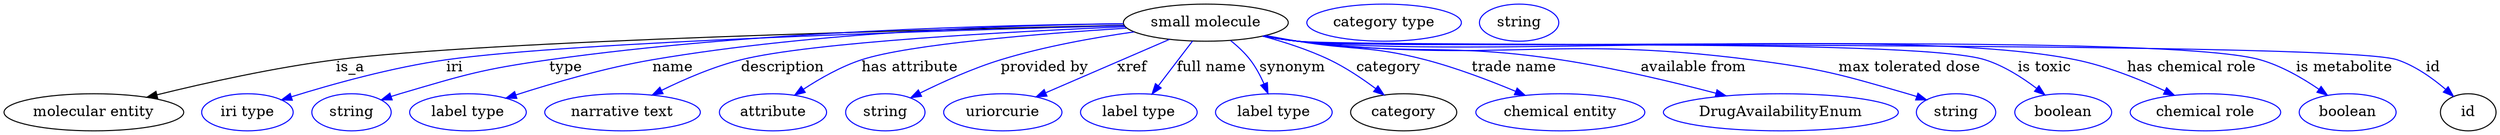 digraph {
	graph [bb="0,0,2414.1,123"];
	node [label="\N"];
	"small molecule"	[height=0.5,
		label="small molecule",
		pos="1164.1,105",
		width=2.2206];
	"molecular entity"	[height=0.5,
		pos="87.092,18",
		width=2.4192];
	"small molecule" -> "molecular entity"	[label=is_a,
		lp="336.09,61.5",
		pos="e,138.47,32.54 1084.7,102.41 904.39,98.504 468.06,87.43 322.09,69 262.4,61.464 195.37,46.547 148.22,34.959"];
	iri	[color=blue,
		height=0.5,
		label="iri type",
		pos="236.09,18",
		width=1.2277];
	"small molecule" -> iri	[color=blue,
		label=iri,
		lp="437.09,61.5",
		pos="e,269.1,29.996 1085.1,102.09 922.24,97.854 553.77,86.612 429.09,69 376.55,61.578 317.73,45.115 278.99,33.101",
		style=solid];
	type	[color=blue,
		height=0.5,
		label=string,
		pos="337.09,18",
		width=1.0652];
	"small molecule" -> type	[color=blue,
		label=type,
		lp="544.09,61.5",
		pos="e,365.74,29.989 1084.1,103.95 963.13,102.9 726.7,97.013 528.09,69 463.08,59.83 447.08,54.534 384.09,36 381.19,35.146 378.2,34.209 \
375.22,33.227",
		style=solid];
	name	[color=blue,
		height=0.5,
		label="label type",
		pos="450.09,18",
		width=1.5707];
	"small molecule" -> name	[color=blue,
		label=name,
		lp="648.09,61.5",
		pos="e,486.74,31.722 1084,103.96 978.72,102.72 788.26,96.415 628.09,69 582.54,61.204 531.93,46.363 496.36,34.867",
		style=solid];
	description	[color=blue,
		height=0.5,
		label="narrative text",
		pos="600.09,18",
		width=2.0943];
	"small molecule" -> description	[color=blue,
		label=description,
		lp="753.59,61.5",
		pos="e,628.39,34.759 1085.7,101.11 975.67,96.508 781.44,86.234 713.09,69 686.82,62.375 658.96,50.115 637.48,39.394",
		style=solid];
	"has attribute"	[color=blue,
		height=0.5,
		label=attribute,
		pos="745.09,18",
		width=1.4443];
	"small molecule" -> "has attribute"	[color=blue,
		label="has attribute",
		lp="877.09,61.5",
		pos="e,765.88,34.67 1087.4,99.747 1004,94.45 876.26,84.202 830.09,69 810.38,62.51 790.28,50.957 774.58,40.59",
		style=solid];
	"provided by"	[color=blue,
		height=0.5,
		label=string,
		pos="853.09,18",
		width=1.0652];
	"small molecule" -> "provided by"	[color=blue,
		label="provided by",
		lp="1007.6,61.5",
		pos="e,877.77,32.139 1094.5,96.031 1055.8,90.546 1007.2,81.883 965.09,69 937.95,60.695 908.72,47.485 886.92,36.729",
		style=solid];
	xref	[color=blue,
		height=0.5,
		label=uriorcurie,
		pos="967.09,18",
		width=1.5887];
	"small molecule" -> xref	[color=blue,
		label=xref,
		lp="1092.6,61.5",
		pos="e,999.4,32.938 1128.9,88.804 1095.3,74.312 1044.7,52.477 1009,37.094",
		style=solid];
	"full name"	[color=blue,
		height=0.5,
		label="label type",
		pos="1099.1,18",
		width=1.5707];
	"small molecule" -> "full name"	[color=blue,
		label="full name",
		lp="1169.6,61.5",
		pos="e,1111.9,35.758 1151.3,87.207 1141.8,74.866 1128.8,57.894 1118.2,43.967",
		style=solid];
	synonym	[color=blue,
		height=0.5,
		label="label type",
		pos="1230.1,18",
		width=1.5707];
	"small molecule" -> synonym	[color=blue,
		label=synonym,
		lp="1248.1,61.5",
		pos="e,1224.4,36.279 1188.2,87.573 1194.9,82.206 1201.8,75.847 1207.1,69 1212.5,62.02 1217,53.563 1220.5,45.606",
		style=solid];
	category	[height=0.5,
		pos="1356.1,18",
		width=1.4263];
	"small molecule" -> category	[color=blue,
		label=category,
		lp="1341.6,61.5",
		pos="e,1337,34.841 1219.2,91.919 1240.1,86.323 1263.7,78.723 1284.1,69 1299.9,61.471 1316,50.634 1328.9,40.973",
		style=solid];
	"trade name"	[color=blue,
		height=0.5,
		label="chemical entity",
		pos="1507.1,18",
		width=2.2748];
	"small molecule" -> "trade name"	[color=blue,
		label="trade name",
		lp="1462.1,61.5",
		pos="e,1473.3,34.397 1222,92.56 1232.3,90.624 1243,88.694 1253.1,87 1308,77.774 1323.2,83.083 1377.1,69 1406.7,61.253 1438.9,48.929 1463.8,\
38.455",
		style=solid];
	"available from"	[color=blue,
		height=0.5,
		label=DrugAvailabilityEnum,
		pos="1721.1,18",
		width=3.1594];
	"small molecule" -> "available from"	[color=blue,
		label="available from",
		lp="1636.6,61.5",
		pos="e,1667.9,33.912 1220.4,92.2 1231.2,90.232 1242.5,88.384 1253.1,87 1365.3,72.358 1395.2,85.928 1507.1,69 1558.4,61.234 1615.7,47.595 \
1658,36.521",
		style=solid];
	"max tolerated dose"	[color=blue,
		height=0.5,
		label=string,
		pos="1891.1,18",
		width=1.0652];
	"small molecule" -> "max tolerated dose"	[color=blue,
		label="max tolerated dose",
		lp="1846.1,61.5",
		pos="e,1862.5,30.042 1219.9,92.031 1230.9,90.052 1242.3,88.244 1253.1,87 1447.1,64.62 1498.4,93.808 1692.1,69 1760.7,60.218 1777.7,55.132 \
1844.1,36 1847,35.162 1850,34.238 1853,33.265",
		style=solid];
	"is toxic"	[color=blue,
		height=0.5,
		label=boolean,
		pos="1994.1,18",
		width=1.2999];
	"small molecule" -> "is toxic"	[color=blue,
		label="is toxic",
		lp="1976.1,61.5",
		pos="e,1976.5,34.931 1219.4,91.996 1230.5,89.994 1242.1,88.186 1253.1,87 1326.7,79.03 1848.5,91.407 1919.1,69 1937.1,63.273 1954.9,51.803 \
1968.5,41.292",
		style=solid];
	"has chemical role"	[color=blue,
		height=0.5,
		label="chemical role",
		pos="2132.1,18",
		width=2.022];
	"small molecule" -> "has chemical role"	[color=blue,
		label="has chemical role",
		lp="2118.6,61.5",
		pos="e,2102,34.478 1219.4,91.969 1230.5,89.969 1242.1,88.169 1253.1,87 1419.5,69.238 1842.1,102.39 2006.1,69 2036.2,62.866 2068.4,49.969 \
2092.7,38.81",
		style=solid];
	"is metabolite"	[color=blue,
		height=0.5,
		label=boolean,
		pos="2270.1,18",
		width=1.2999];
	"small molecule" -> "is metabolite"	[color=blue,
		label="is metabolite",
		lp="2267.1,61.5",
		pos="e,2250.5,34.508 1219.4,91.929 1230.5,89.933 1242.1,88.143 1253.1,87 1356.1,76.245 2085.4,97.177 2185.1,69 2205.7,63.184 2226.4,51.145 \
2242.2,40.338",
		style=solid];
	id	[height=0.5,
		pos="2387.1,18",
		width=0.75];
	"small molecule" -> id	[color=blue,
		label=id,
		lp="2353.1,61.5",
		pos="e,2372.7,33.528 1219.4,91.908 1230.5,89.913 1242.1,88.13 1253.1,87 1312,80.926 2262,87.726 2318.1,69 2335.6,63.163 2352.4,51.15 \
2365.1,40.363",
		style=solid];
	"named thing_category"	[color=blue,
		height=0.5,
		label="category type",
		pos="1337.1,105",
		width=2.0762];
	"small molecule_id"	[color=blue,
		height=0.5,
		label=string,
		pos="1468.1,105",
		width=1.0652];
}
